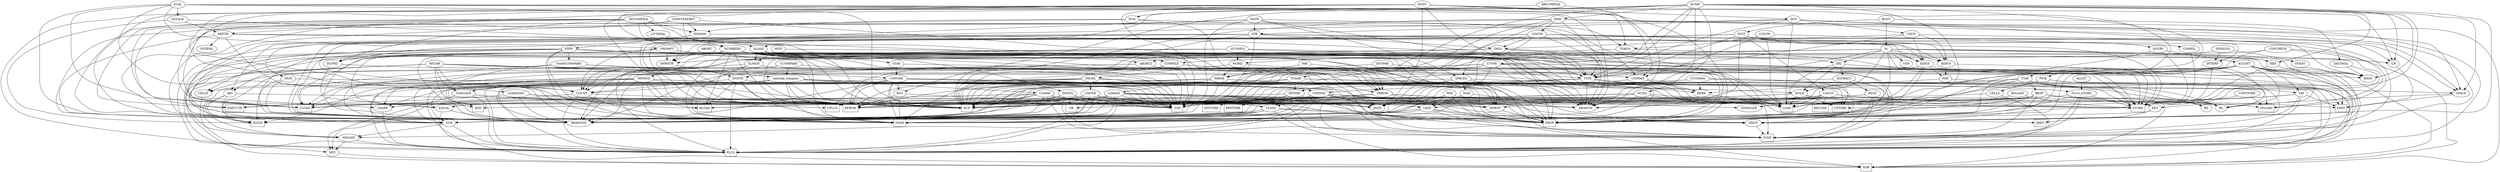 strict digraph words {
"EXECUTE" [shape=box]
"STORE" [shape=box]
"CSTORE" [shape=box]
"LOAD" [shape=box]
"CLOAD" [shape=box]
"RFROM" [shape=box]
"TOR" [shape=box]
"RLOAD" [shape=box]
"SPLOAD" [shape=box]
"SPSTORE" [shape=box]
"RPLOAD" [shape=box]
"RPSTORE" [shape=box]
"DUP" [shape=box]
"OVER" [shape=box]
"SWAP" [shape=box]
"DROP" [shape=box]
"UPLUS" [shape=box]
"PLUS" [shape=box]
"XOR" [shape=box]
"AND" [shape=box]
"OR" [shape=box]
"ZLESS" [shape=box]
"EMIT" [shape=box]
"QKEY" [shape=box]
"KEY" -> "QKEY"
"KEY" -> "BRANCHZ"
"NUFQ" -> "QKEY"
"NUFQ" -> "DUP"
"NUFQ" -> "BRANCHZ"
"NUFQ" -> "DDROP"
"NUFQ" -> "KEY"
"NUFQ" -> "EQUAL"
"DEPTH" -> "SPLOAD"
"DEPTH" -> "SPZERO"
"DEPTH" -> "SWAP"
"DEPTH" -> "SUB"
"DEPTH" -> "SLASH"
"PICK" -> "PLUS"
"PICK" -> "CELLS"
"PICK" -> "SPLOAD"
"PICK" -> "LOAD"
"LOADEXEC" -> "LOAD"
"LOADEXEC" -> "DUP"
"LOADEXEC" -> "BRANCHZ"
"LOADEXEC" -> "EXECUTE"
"DDUP" -> "OVER"
"DDROP" -> "DROP"
"DUPNZ" -> "DUP"
"DUPNZ" -> "BRANCHZ"
"ROT" -> "TOR"
"ROT" -> "SWAP"
"ROT" -> "RFROM"
"NOT" -> "XOR"
"NEGATE" -> "NOT"
"NEGATE" -> "PLUS"
"DNEGATE" -> "NOT"
"DNEGATE" -> "TOR"
"DNEGATE" -> "UPLUS"
"DNEGATE" -> "RFROM"
"DNEGATE" -> "PLUS"
"SUB" -> "NEGATE"
"SUB" -> "PLUS"
"ABS" -> "DUP"
"ABS" -> "ZLESS"
"ABS" -> "BRANCHZ"
"ABS" -> "NEGATE"
"UMSTAR" -> "SWAP"
"UMSTAR" -> "TOR"
"UMSTAR" -> "DUP"
"UMSTAR" -> "UPLUS"
"UMSTAR" -> "RFROM"
"UMSTAR" -> "PLUS"
"UMSTAR" -> "BRANCHZ"
"UMSTAR" -> "OVER"
"UMSTAR" -> "JNZD"
"UMSTAR" -> "ROT"
"UMSTAR" -> "DROP"
"STAR" -> "UMSTAR"
"STAR" -> "DROP"
"MSTAR" -> "DDUP"
"MSTAR" -> "XOR"
"MSTAR" -> "ZLESS"
"MSTAR" -> "TOR"
"MSTAR" -> "ABS"
"MSTAR" -> "SWAP"
"MSTAR" -> "UMSTAR"
"MSTAR" -> "RFROM"
"MSTAR" -> "BRANCHZ"
"MSTAR" -> "DNEGATE"
"UMMOD" -> "DDUP"
"UMMOD" -> "ULESS"
"UMMOD" -> "BRANCHZ"
"UMMOD" -> "NEGATE"
"UMMOD" -> "TOR"
"UMMOD" -> "DUP"
"UMMOD" -> "UPLUS"
"UMMOD" -> "RFROM"
"UMMOD" -> "PLUS"
"UMMOD" -> "RLOAD"
"UMMOD" -> "SWAP"
"UMMOD" -> "OR"
"UMMOD" -> "DROP"
"UMMOD" -> "BRANCH"
"UMMOD" -> "JNZD"
"UMMOD" -> "DDROP"
"MSMOD" -> "DUP"
"MSMOD" -> "ZLESS"
"MSMOD" -> "TOR"
"MSMOD" -> "BRANCHZ"
"MSMOD" -> "NEGATE"
"MSMOD" -> "DNEGATE"
"MSMOD" -> "RFROM"
"MSMOD" -> "RLOAD"
"MSMOD" -> "PLUS"
"MSMOD" -> "UMMOD"
"MSMOD" -> "SWAP"
"SLMOD" -> "OVER"
"SLMOD" -> "ZLESS"
"SLMOD" -> "SWAP"
"SLMOD" -> "MSMOD"
"MOD" -> "SLMOD"
"MOD" -> "DROP"
"SLASH" -> "SLMOD"
"SLASH" -> "SWAP"
"SLASH" -> "DROP"
"CELLP" -> "PLUS"
"CHARP" -> "PLUS"
"CELLS" -> "DUP"
"CELLS" -> "PLUS"
"ULESS" -> "DDUP"
"ULESS" -> "XOR"
"ULESS" -> "ZLESS"
"ULESS" -> "BRANCHZ"
"ULESS" -> "SWAP"
"ULESS" -> "DROP"
"ULESS" -> "SUB"
"LESS" -> "DDUP"
"LESS" -> "XOR"
"LESS" -> "ZLESS"
"LESS" -> "BRANCHZ"
"LESS" -> "DROP"
"LESS" -> "SUB"
"MAX" -> "DDUP"
"MAX" -> "LESS"
"MAX" -> "BRANCHZ"
"MAX" -> "SWAP"
"MAX" -> "DROP"
"MIN" -> "DDUP"
"MIN" -> "SWAP"
"MIN" -> "LESS"
"MIN" -> "BRANCHZ"
"MIN" -> "DROP"
"WITHIN" -> "OVER"
"WITHIN" -> "SUB"
"WITHIN" -> "TOR"
"WITHIN" -> "RFROM"
"WITHIN" -> "ULESS"
"EQUAL" -> "XOR"
"EQUAL" -> "BRANCHZ"
"COUNT" -> "DUP"
"COUNT" -> "PLUS"
"COUNT" -> "SWAP"
"COUNT" -> "CLOAD"
"CMOVE" -> "TOR"
"CMOVE" -> "BRANCH"
"CMOVE" -> "DUP"
"CMOVE" -> "CLOAD"
"CMOVE" -> "RLOAD"
"CMOVE" -> "CSTORE"
"CMOVE" -> "PLUS"
"CMOVE" -> "RFROM"
"CMOVE" -> "JNZD"
"CMOVE" -> "DDROP"
"PACKS" -> "DUP"
"PACKS" -> "TOR"
"PACKS" -> "DDUP"
"PACKS" -> "CSTORE"
"PACKS" -> "PLUS"
"PACKS" -> "SWAP"
"PACKS" -> "CMOVE"
"PACKS" -> "RFROM"
"CSAME" -> "TOR"
"CSAME" -> "BRANCH"
"CSAME" -> "OVER"
"CSAME" -> "CLOAD"
"CSAME" -> "SUB"
"CSAME" -> "DUP"
"CSAME" -> "BRANCHZ"
"CSAME" -> "RFROM"
"CSAME" -> "DROP"
"CSAME" -> "DDROP"
"CSAME" -> "CHARP"
"CSAME" -> "JNZD"
"internal_compare" -> "SUB"
"internal_compare" -> "DUP"
"internal_compare" -> "TOR"
"internal_compare" -> "BRANCHZ"
"internal_compare" -> "DDROP"
"internal_compare" -> "RFROM"
"internal_compare" -> "DROP"
"internal_compare" -> "COUNT"
"internal_compare" -> "CHARP"
"internal_compare" -> "SWAP"
"internal_compare" -> "CSAME"
"CCOMPARE" -> "OVER"
"CCOMPARE" -> "CLOAD"
"CCOMPARE" -> "internal_compare"
"NAMECOMPARE" -> "OVER"
"NAMECOMPARE" -> "CLOAD"
"NAMECOMPARE" -> "AND"
"NAMECOMPARE" -> "internal_compare"
"DOSTR" -> "RFROM"
"DOSTR" -> "RLOAD"
"DOSTR" -> "COUNT"
"DOSTR" -> "PLUS"
"DOSTR" -> "TOR"
"DOSTR" -> "SWAP"
"IMMSTR" -> "DOSTR"
"PAD" -> "HERE"
"PAD" -> "PLUS"
"BDIGS" -> "PAD"
"BDIGS" -> "STORE"
"EDIGS" -> "DROP"
"EDIGS" -> "LOAD"
"EDIGS" -> "PAD"
"EDIGS" -> "OVER"
"EDIGS" -> "SUB"
"HOLD" -> "LOAD"
"HOLD" -> "SUB"
"HOLD" -> "DUP"
"HOLD" -> "STORE"
"HOLD" -> "CSTORE"
"DIGIT" -> "OVER"
"DIGIT" -> "LESS"
"DIGIT" -> "AND"
"DIGIT" -> "PLUS"
"EXTRACT" -> "SWAP"
"EXTRACT" -> "UMMOD"
"EXTRACT" -> "DIGIT"
"DIG" -> "BASE"
"DIG" -> "LOAD"
"DIG" -> "EXTRACT"
"DIG" -> "HOLD"
"DIGS" -> "DIG"
"DIGS" -> "DUP"
"DIGS" -> "BRANCHZ"
"DIGS" -> "BRANCH"
"SIGN" -> "ZLESS"
"SIGN" -> "BRANCHZ"
"SIGN" -> "HOLD"
"STR" -> "DUP"
"STR" -> "TOR"
"STR" -> "ABS"
"STR" -> "BDIGS"
"STR" -> "DIGS"
"STR" -> "RFROM"
"STR" -> "SIGN"
"STR" -> "EDIGS"
"UDOTR" -> "TOR"
"UDOTR" -> "BDIGS"
"UDOTR" -> "DIGS"
"UDOTR" -> "EDIGS"
"UDOTR" -> "RFROM"
"UDOTR" -> "OVER"
"UDOTR" -> "SUB"
"UDOTR" -> "SPACES"
"UDOTR" -> "TYPE"
"DOTR" -> "TOR"
"DOTR" -> "STR"
"DOTR" -> "RFROM"
"DOTR" -> "OVER"
"DOTR" -> "SUB"
"DOTR" -> "SPACES"
"DOTR" -> "TYPE"
"UDOT" -> "SPACE"
"UDOT" -> "BDIGS"
"UDOT" -> "DIGS"
"UDOT" -> "EDIGS"
"UDOT" -> "TYPE"
"DOT" -> "BASE"
"DOT" -> "LOAD"
"DOT" -> "XOR"
"DOT" -> "BRANCHZ"
"DOT" -> "UDOT"
"DOT" -> "SPACE"
"DOT" -> "STR"
"DOT" -> "TYPE"
"HEX" -> "BASE"
"HEX" -> "STORE"
"DECIMAL" -> "BASE"
"DECIMAL" -> "STORE"
"DIGITQ" -> "TOR"
"DIGITQ" -> "SUB"
"DIGITQ" -> "OVER"
"DIGITQ" -> "LESS"
"DIGITQ" -> "BRANCHZ"
"DIGITQ" -> "DUP"
"DIGITQ" -> "OR"
"DIGITQ" -> "RFROM"
"DIGITQ" -> "ULESS"
"NUMBERQ" -> "BASE"
"NUMBERQ" -> "LOAD"
"NUMBERQ" -> "TOR"
"NUMBERQ" -> "OVER"
"NUMBERQ" -> "COUNT"
"NUMBERQ" -> "CLOAD"
"NUMBERQ" -> "EQUAL"
"NUMBERQ" -> "BRANCHZ"
"NUMBERQ" -> "HEX"
"NUMBERQ" -> "SWAP"
"NUMBERQ" -> "PLUS"
"NUMBERQ" -> "SUB"
"NUMBERQ" -> "RLOAD"
"NUMBERQ" -> "DUPNZ"
"NUMBERQ" -> "DUP"
"NUMBERQ" -> "DIGITQ"
"NUMBERQ" -> "STAR"
"NUMBERQ" -> "RFROM"
"NUMBERQ" -> "JNZD"
"NUMBERQ" -> "DROP"
"NUMBERQ" -> "NEGATE"
"NUMBERQ" -> "BRANCH"
"NUMBERQ" -> "DDROP"
"NUMBERQ" -> "STORE"
"HERE" -> "LOAD"
"PLUS_STORE" -> "SWAP"
"PLUS_STORE" -> "OVER"
"PLUS_STORE" -> "LOAD"
"PLUS_STORE" -> "PLUS"
"PLUS_STORE" -> "STORE"
"SPACE" -> "BL"
"SPACE" -> "EMIT"
"SPACES" -> "MAX"
"SPACES" -> "TOR"
"SPACES" -> "BRANCH"
"SPACES" -> "SPACE"
"SPACES" -> "JNZD"
"CR" -> "EMIT"
"BKSP" -> "TOR"
"BKSP" -> "OVER"
"BKSP" -> "RFROM"
"BKSP" -> "SWAP"
"BKSP" -> "XOR"
"BKSP" -> "BRANCHZ"
"BKSP" -> "SUB"
"BKSP" -> "BS"
"BKSP" -> "EMIT"
"BKSP" -> "BL"
"TAP" -> "DUP"
"TAP" -> "EMIT"
"TAP" -> "OVER"
"TAP" -> "CSTORE"
"TAP" -> "PLUS"
"TTAP" -> "DUP"
"TTAP" -> "XOR"
"TTAP" -> "BRANCHZ"
"TTAP" -> "BS"
"TTAP" -> "BL"
"TTAP" -> "TAP"
"TTAP" -> "BKSP"
"TTAP" -> "DROP"
"TTAP" -> "SWAP"
"ACCEPT" -> "OVER"
"ACCEPT" -> "PLUS"
"ACCEPT" -> "DDUP"
"ACCEPT" -> "XOR"
"ACCEPT" -> "BRANCHZ"
"ACCEPT" -> "KEY"
"ACCEPT" -> "DUP"
"ACCEPT" -> "BL"
"ACCEPT" -> "WITHIN"
"ACCEPT" -> "TAP"
"ACCEPT" -> "BRANCH"
"ACCEPT" -> "TTAP"
"ACCEPT" -> "DROP"
"ACCEPT" -> "SUB"
"TYPE" -> "TOR"
"TYPE" -> "BRANCH"
"TYPE" -> "DUP"
"TYPE" -> "CLOAD"
"TYPE" -> "EMIT"
"TYPE" -> "PLUS"
"TYPE" -> "JNZD"
"TYPE" -> "DROP"
"TCHAR" -> "AND"
"TCHAR" -> "DUP"
"TCHAR" -> "BL"
"TCHAR" -> "WITHIN"
"TCHAR" -> "BRANCHZ"
"TCHAR" -> "DROP"
"LPARSE" -> "STORE"
"LPARSE" -> "OVER"
"LPARSE" -> "TOR"
"LPARSE" -> "DUP"
"LPARSE" -> "BRANCHZ"
"LPARSE" -> "SUB"
"LPARSE" -> "LOAD"
"LPARSE" -> "BL"
"LPARSE" -> "EQUAL"
"LPARSE" -> "CLOAD"
"LPARSE" -> "ZLESS"
"LPARSE" -> "NOT"
"LPARSE" -> "PLUS"
"LPARSE" -> "JNZD"
"LPARSE" -> "RFROM"
"LPARSE" -> "DROP"
"LPARSE" -> "SWAP"
"LPARSE" -> "BRANCH"
"PARSE" -> "TOR"
"PARSE" -> "LOAD"
"PARSE" -> "PLUS"
"PARSE" -> "SUB"
"PARSE" -> "RFROM"
"PARSE" -> "LPARSE"
"PARSE" -> "PLUS_STORE"
"DOTPAR" -> "PARSE"
"DOTPAR" -> "TYPE"
"PAR" -> "PARSE"
"PAR" -> "DDROP"
"BSLASH" -> "LOAD"
"BSLASH" -> "STORE"
"FIND" -> "DUP"
"FIND" -> "LOAD"
"FIND" -> "TOR"
"FIND" -> "CELLP"
"FIND" -> "DDUP"
"FIND" -> "NAMECOMPARE"
"FIND" -> "BRANCHZ"
"FIND" -> "DROP"
"FIND" -> "RFROM"
"FIND" -> "BRANCH"
"FIND" -> "CLOAD"
"FIND" -> "CHARP"
"FIND" -> "PLUS"
"FIND" -> "SWAP"
"WORD" -> "PARSE"
"WORD" -> "HERE"
"WORD" -> "PACKS"
"TOKEN" -> "BL"
"TOKEN" -> "WORD"
"ISNAME" -> "LOAD"
"ISNAME" -> "FIND"
"CATCH" -> "SPLOAD"
"CATCH" -> "TOR"
"CATCH" -> "HANDLER"
"CATCH" -> "LOAD"
"CATCH" -> "RPLOAD"
"CATCH" -> "STORE"
"CATCH" -> "EXECUTE"
"CATCH" -> "RFROM"
"CATCH" -> "DROP"
"THROW" -> "HANDLER"
"THROW" -> "LOAD"
"THROW" -> "RPSTORE"
"THROW" -> "RFROM"
"THROW" -> "STORE"
"THROW" -> "SWAP"
"THROW" -> "TOR"
"THROW" -> "SPSTORE"
"THROW" -> "DROP"
"ABORT" -> "IMMSTR"
"ABORT" -> "THROW"
"ABORTZ" -> "BRANCHZ"
"ABORTZ" -> "DOSTR"
"ABORTZ" -> "THROW"
"ABORTZ" -> "DROP"
"INTERP" -> "STORE"
"DOINTERPRET" -> "ISNAME"
"DOINTERPRET" -> "BRANCHZ"
"DOINTERPRET" -> "EXECUTE"
"DOINTERPRET" -> "NUMBERQ"
"DOINTERPRET" -> "THROW"
"COMPIL" -> "STORE"
"DOCOMPILE" -> "ISNAME"
"DOCOMPILE" -> "DUPNZ"
"DOCOMPILE" -> "BRANCHZ"
"DOCOMPILE" -> "CLOAD"
"DOCOMPILE" -> "AND"
"DOCOMPILE" -> "EXECUTE"
"DOCOMPILE" -> "COMMA"
"DOCOMPILE" -> "NUMBERQ"
"DOCOMPILE" -> "LITTERAL"
"DOCOMPILE" -> "THROW"
"TICK" -> "TOKEN"
"TICK" -> "ISNAME"
"TICK" -> "BRANCHZ"
"TICK" -> "THROW"
"ALLOT" -> "PLUS_STORE"
"COMMA" -> "HERE"
"COMMA" -> "DUP"
"COMMA" -> "CELLP"
"COMMA" -> "STORE"
"CCOMMA" -> "HERE"
"CCOMMA" -> "DUP"
"CCOMMA" -> "CHARP"
"CCOMMA" -> "STORE"
"CCOMMA" -> "CSTORE"
"BRCOMPILE" -> "TICK"
"BRCOMPILE" -> "COMMA"
"COMPILE" -> "RFROM"
"COMPILE" -> "DUP"
"COMPILE" -> "LOAD"
"COMPILE" -> "COMMA"
"COMPILE" -> "CELLP"
"COMPILE" -> "TOR"
"LITTERAL" -> "COMPILE"
"SCOMPQ" -> "WORD"
"SCOMPQ" -> "COUNT"
"SCOMPQ" -> "PLUS"
"SCOMPQ" -> "HERE"
"SCOMPQ" -> "STORE"
"COLON" -> "LOAD"
"COLON" -> "COMMA"
"COLON" -> "TOKEN"
"COLON" -> "COMPIL"
"SEMICOL" -> "COMPILE"
"SEMICOL" -> "INTERP"
"SEMICOL" -> "OVERT"
"PROMPT" -> "LOAD"
"PROMPT" -> "EQUAL"
"PROMPT" -> "BRANCHZ"
"PROMPT" -> "IMMSTR"
"PROMPT" -> "COUNT"
"PROMPT" -> "TYPE"
"PROMPT" -> "CR"
"QSTACK" -> "DEPTH"
"QSTACK" -> "ZLESS"
"QSTACK" -> "ABORTZ"
"EVAL" -> "TOKEN"
"EVAL" -> "DUP"
"EVAL" -> "CLOAD"
"EVAL" -> "BRANCHZ"
"EVAL" -> "LOADEXEC"
"EVAL" -> "QSTACK"
"EVAL" -> "BRANCH"
"EVAL" -> "DROP"
"EVAL" -> "PROMPT"
"QUERY" -> "ACCEPT"
"QUERY" -> "STORE"
"QUERY" -> "DROP"
"QUIT" -> "INTERP"
"QUIT" -> "QUERY"
"QUIT" -> "STORE"
"QUIT" -> "CATCH"
"QUIT" -> "DUPNZ"
"QUIT" -> "BRANCHZ"
"QUIT" -> "IMMSTR"
"QUIT" -> "COUNT"
"QUIT" -> "TYPE"
"QUIT" -> "CR"
"QUIT" -> "BRANCH"
"UTYPE" -> "TOR"
"UTYPE" -> "BRANCH"
"UTYPE" -> "DUP"
"UTYPE" -> "CLOAD"
"UTYPE" -> "TCHAR"
"UTYPE" -> "EMIT"
"UTYPE" -> "PLUS"
"UTYPE" -> "JNZD"
"UTYPE" -> "DROP"
"DMP" -> "OVER"
"DMP" -> "UDOTR"
"DMP" -> "SPACE"
"DMP" -> "TOR"
"DMP" -> "BRANCH"
"DMP" -> "DUP"
"DMP" -> "CLOAD"
"DMP" -> "PLUS"
"DMP" -> "JNZD"
"DUMP" -> "BASE"
"DUMP" -> "LOAD"
"DUMP" -> "TOR"
"DUMP" -> "HEX"
"DUMP" -> "SLASH"
"DUMP" -> "CR"
"DUMP" -> "DDUP"
"DUMP" -> "DMP"
"DUMP" -> "ROT"
"DUMP" -> "SPACE"
"DUMP" -> "UTYPE"
"DUMP" -> "NUFQ"
"DUMP" -> "NOT"
"DUMP" -> "BRANCHZ"
"DUMP" -> "JNZD"
"DUMP" -> "BRANCH"
"DUMP" -> "RFROM"
"DUMP" -> "DROP"
"DUMP" -> "STORE"
"DOTS" -> "CR"
"DOTS" -> "DEPTH"
"DOTS" -> "TOR"
"DOTS" -> "BRANCH"
"DOTS" -> "RLOAD"
"DOTS" -> "PICK"
"DOTS" -> "DOT"
"DOTS" -> "JNZD"
"DOTS" -> "IMMSTR"
"DOTS" -> "COUNT"
"DOTS" -> "TYPE"
"CSPSTORE" -> "SPLOAD"
"CSPSTORE" -> "STORE"
"CSPCHECK" -> "SPLOAD"
"CSPCHECK" -> "LOAD"
"CSPCHECK" -> "XOR"
"CSPCHECK" -> "ABORTZ"
"hi" -> "CR"
"hi" -> "IMMSTR"
"hi" -> "COUNT"
"hi" -> "TYPE"
"hi" -> "BASE"
"hi" -> "LOAD"
"hi" -> "TOR"
"hi" -> "HEX"
"hi" -> "VER"
"hi" -> "BDIGS"
"hi" -> "DIG"
"hi" -> "HOLD"
"hi" -> "EDIGS"
"hi" -> "RFROM"
"hi" -> "STORE"
"BOOT" -> "hi"
"BOOT" -> "DECIMAL"
"BOOT" -> "QUIT"
}
